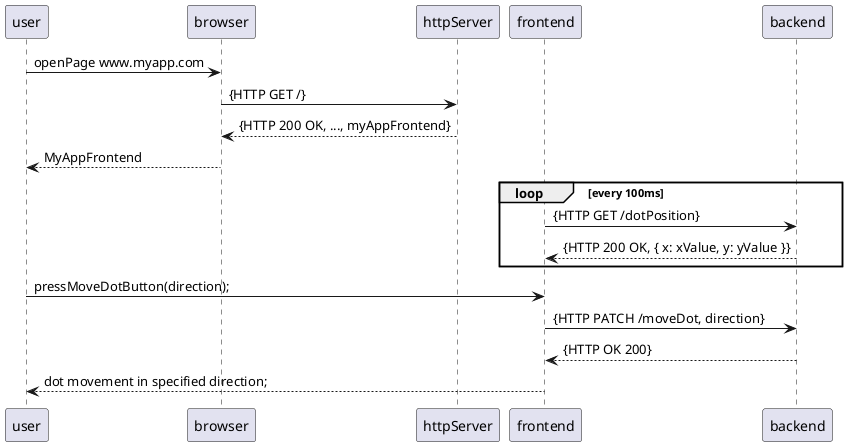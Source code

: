 @startuml

user->browser: openPage www.myapp.com
browser -> httpServer: {HTTP GET /}
browser <-- httpServer: {HTTP 200 OK, ..., myAppFrontend}
user <-- browser: MyAppFrontend

loop every 100ms
    frontend -> backend: {HTTP GET /dotPosition}
    frontend <-- backend: {HTTP 200 OK, { x: xValue, y: yValue }} 
end

user -> frontend: pressMoveDotButton(direction);
frontend -> backend: {HTTP PATCH /moveDot, direction}

frontend <-- backend: {HTTP OK 200}
user <-- frontend: dot movement in specified direction;
@enduml